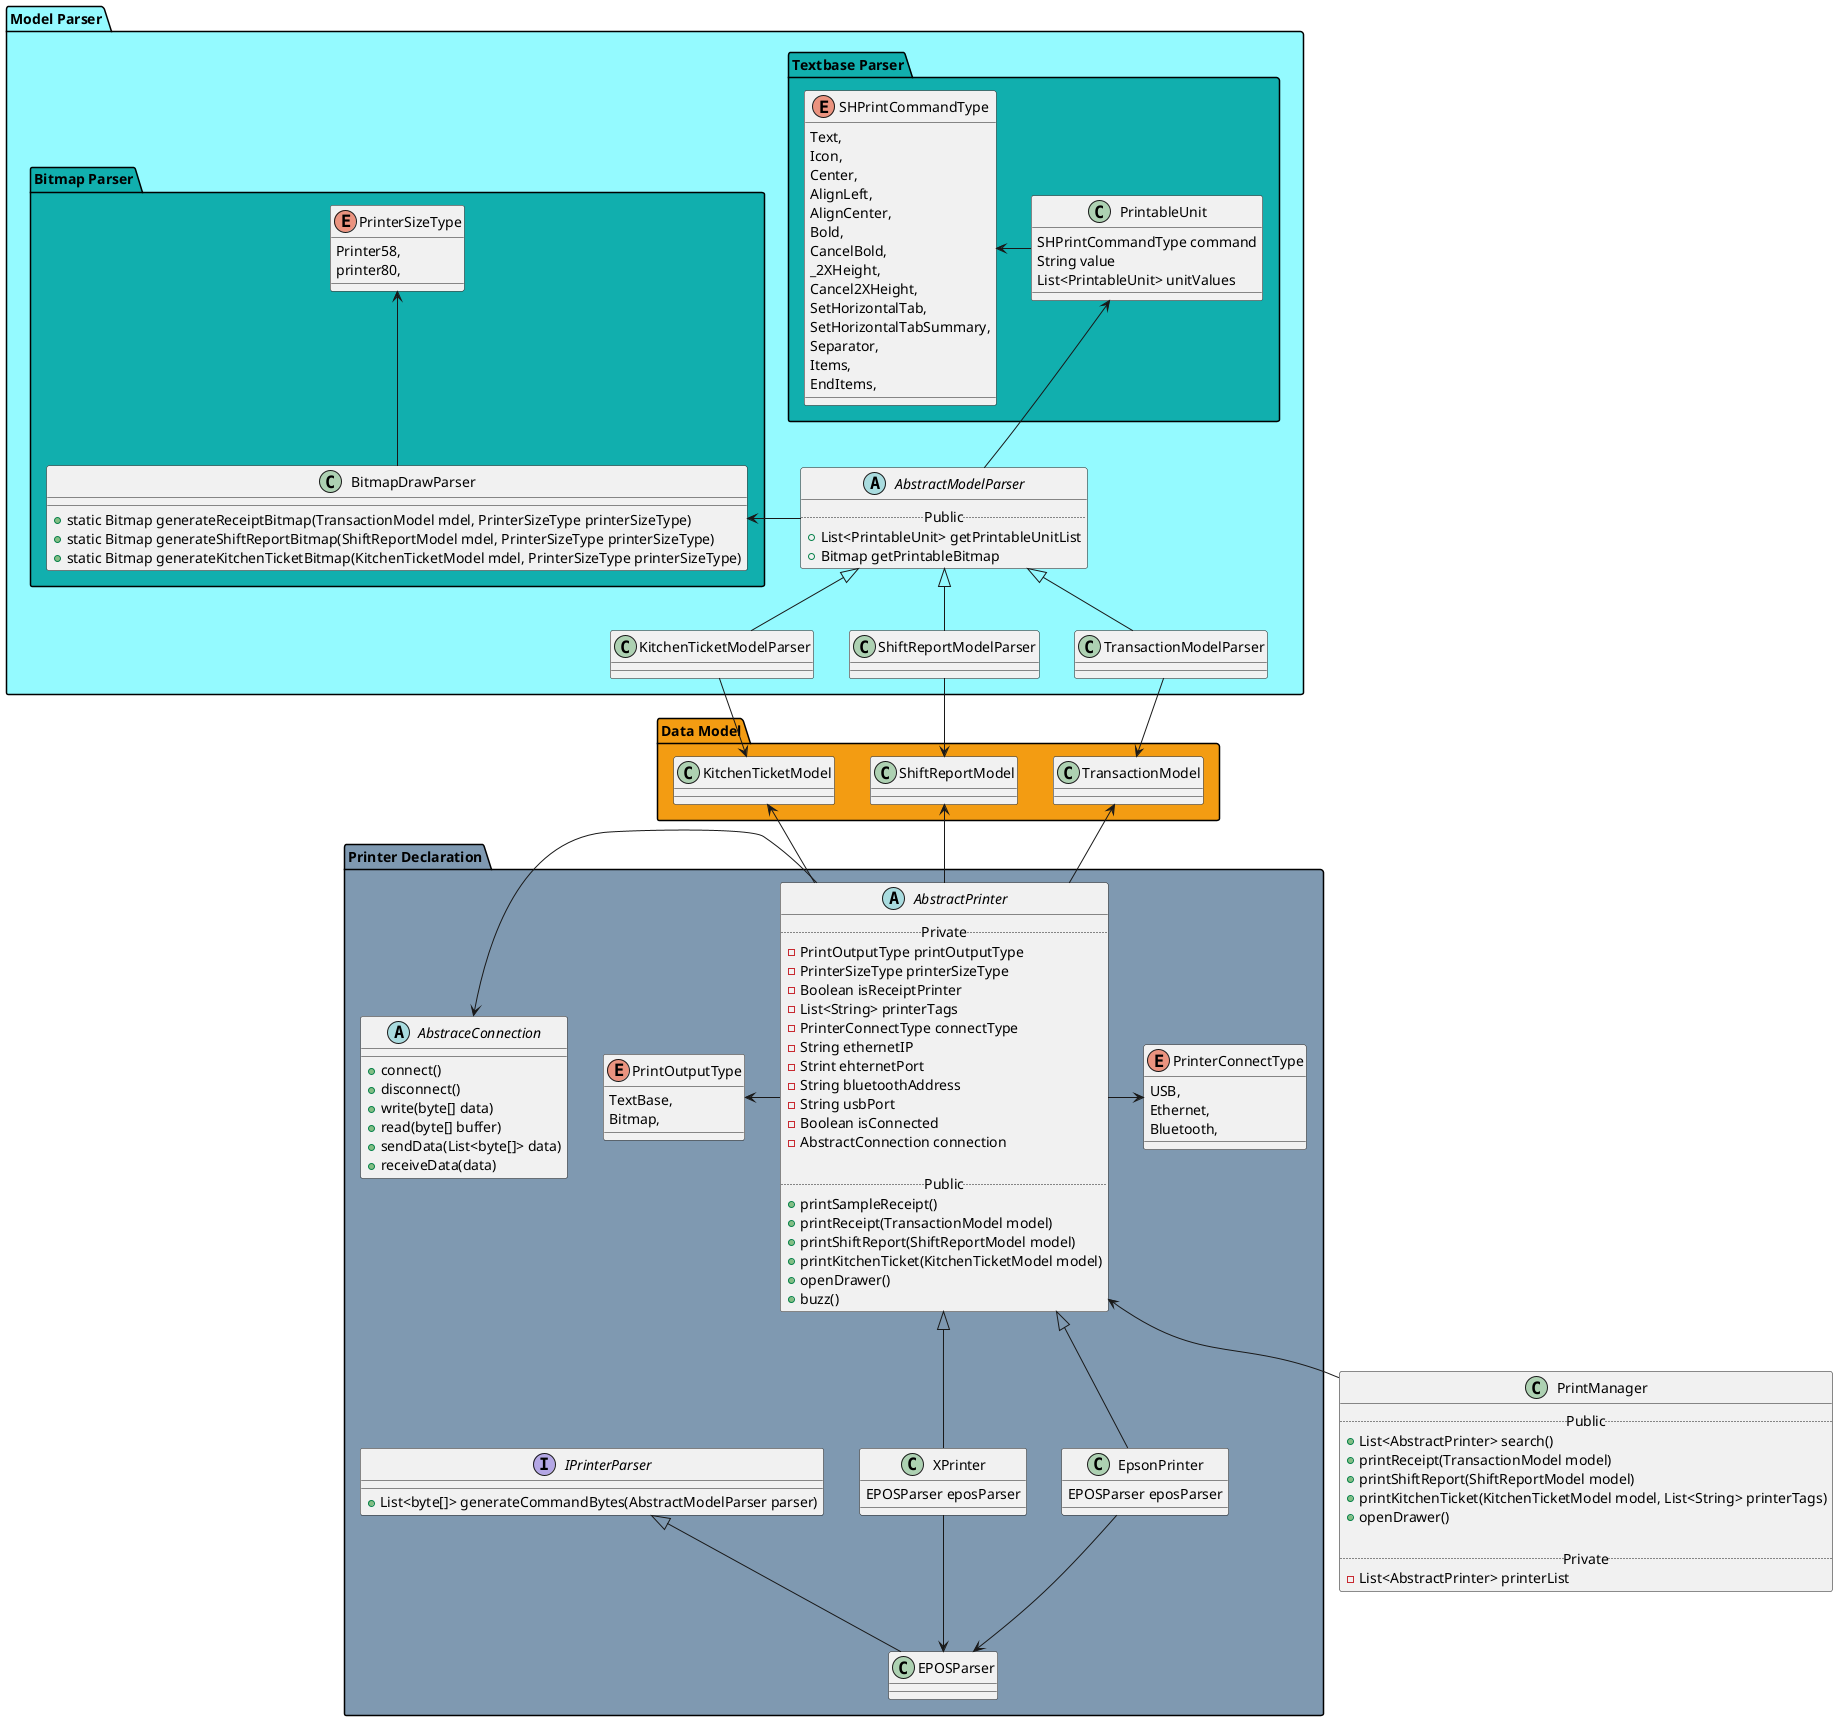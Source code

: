 @startuml printer

package "Data Model" #F39C12 {
  class TransactionModel {
  }

  class ShiftReportModel {
  }

  class KitchenTicketModel {
  }

}

package "Model Parser" #94FAFF {
  package "Textbase Parser" #11AFAE {

    enum SHPrintCommandType {
      Text,
      Icon,
      Center,
      AlignLeft,
      AlignCenter,
      Bold,
      CancelBold,
      _2XHeight,
      Cancel2XHeight,
      SetHorizontalTab,
      SetHorizontalTabSummary,
      Separator,
      Items,
      EndItems,
    }

    class PrintableUnit {
      SHPrintCommandType command
      String value
      List<PrintableUnit> unitValues
    }
  }

  package "Bitmap Parser" #11AFAE {
    enum PrinterSizeType {
      Printer58,
      printer80,
    }

    ' temp class, will move logic into specific model parser.
    class BitmapDrawParser {
      + static Bitmap generateReceiptBitmap(TransactionModel mdel, PrinterSizeType printerSizeType)
      + static Bitmap generateShiftReportBitmap(ShiftReportModel mdel, PrinterSizeType printerSizeType)
      + static Bitmap generateKitchenTicketBitmap(KitchenTicketModel mdel, PrinterSizeType printerSizeType)
    }

    PrinterSizeType <-- BitmapDrawParser
  }

  abstract class AbstractModelParser{
    .. Public ..
    + List<PrintableUnit> getPrintableUnitList
    + Bitmap getPrintableBitmap
  }

  SHPrintCommandType <- PrintableUnit

  class TransactionModelParser {
  }

  class ShiftReportModelParser {
  }

  class KitchenTicketModelParser {
  }

  PrintableUnit <-- AbstractModelParser
  BitmapDrawParser <- AbstractModelParser

  AbstractModelParser <|-- TransactionModelParser
  TransactionModelParser --> TransactionModel

  AbstractModelParser <|-- ShiftReportModelParser
  ShiftReportModelParser --> ShiftReportModel

  AbstractModelParser <|-- KitchenTicketModelParser
  KitchenTicketModelParser --> KitchenTicketModel
}

package "Printer Declaration" #7F99B1 {
  enum PrinterConnectType{
    USB,
    Ethernet,
    Bluetooth,
  }

  enum PrintOutputType {
    TextBase,
    Bitmap,
  }

  abstract class AbstraceConnection {
    + connect()
    + disconnect()
    + write(byte[] data)
    + read(byte[] buffer)
    + sendData(List<byte[]> data)
    + receiveData(data)
  }

  abstract class AbstractPrinter{
    .. Private ..
    - PrintOutputType printOutputType
    - PrinterSizeType printerSizeType
    - Boolean isReceiptPrinter
    - List<String> printerTags
    - PrinterConnectType connectType
    - String ethernetIP
    - Strint ehternetPort
    - String bluetoothAddress
    - String usbPort
    - Boolean isConnected
    - AbstractConnection connection

    .. Public ..
    + printSampleReceipt()
    + printReceipt(TransactionModel model)
    + printShiftReport(ShiftReportModel model)
    + printKitchenTicket(KitchenTicketModel model)
    + openDrawer()
    + buzz()
  }

  PrintOutputType <- AbstractPrinter
  AbstraceConnection <- AbstractPrinter
  AbstractPrinter -> PrinterConnectType

  TransactionModel <-- AbstractPrinter
  ShiftReportModel <-- AbstractPrinter
  KitchenTicketModel <-- AbstractPrinter

  interface IPrinterParser {
    + List<byte[]> generateCommandBytes(AbstractModelParser parser)
  }

  class EPOSParser {
  }

  class XPrinter {
    EPOSParser eposParser
  }

  class EpsonPrinter {
    EPOSParser eposParser
  }

  AbstractPrinter <|-- XPrinter
  XPrinter --> EPOSParser

  AbstractPrinter <|-- EpsonPrinter
  EpsonPrinter --> EPOSParser

  IPrinterParser  <|-- EPOSParser
}

class PrintManager {
  .. Public ..
  + List<AbstractPrinter> search()
  + printReceipt(TransactionModel model)
  + printShiftReport(ShiftReportModel model)
  + printKitchenTicket(KitchenTicketModel model, List<String> printerTags)
  + openDrawer()

  .. Private ..
  - List<AbstractPrinter> printerList
}

AbstractPrinter <-- PrintManager

@enduml
